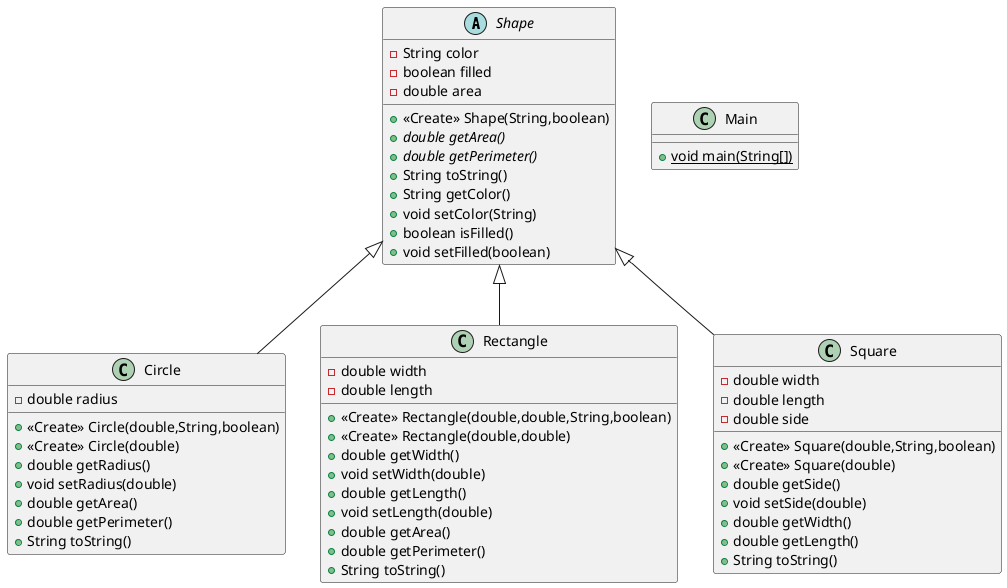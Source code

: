 @startuml
abstract class Shape {
- String color
- boolean filled
- double area
+ <<Create>> Shape(String,boolean)
+ {abstract}double getArea()
+ {abstract}double getPerimeter()
+ String toString()
+ String getColor()
+ void setColor(String)
+ boolean isFilled()
+ void setFilled(boolean)
}
class Circle {
- double radius
+ <<Create>> Circle(double,String,boolean)
+ <<Create>> Circle(double)
+ double getRadius()
+ void setRadius(double)
+ double getArea()
+ double getPerimeter()
+ String toString()
}
class Rectangle {
- double width
- double length
+ <<Create>> Rectangle(double,double,String,boolean)
+ <<Create>> Rectangle(double,double)
+ double getWidth()
+ void setWidth(double)
+ double getLength()
+ void setLength(double)
+ double getArea()
+ double getPerimeter()
+ String toString()
}
class Square {
- double width
- double length
- double side
+ <<Create>> Square(double,String,boolean)
+ <<Create>> Square(double)
+ double getSide()
+ void setSide(double)
+ double getWidth()
+ double getLength()
+ String toString()
}
class Main {
+ {static} void main(String[])
}


Shape <|-- Circle
Shape <|-- Rectangle
Shape <|-- Square
@enduml